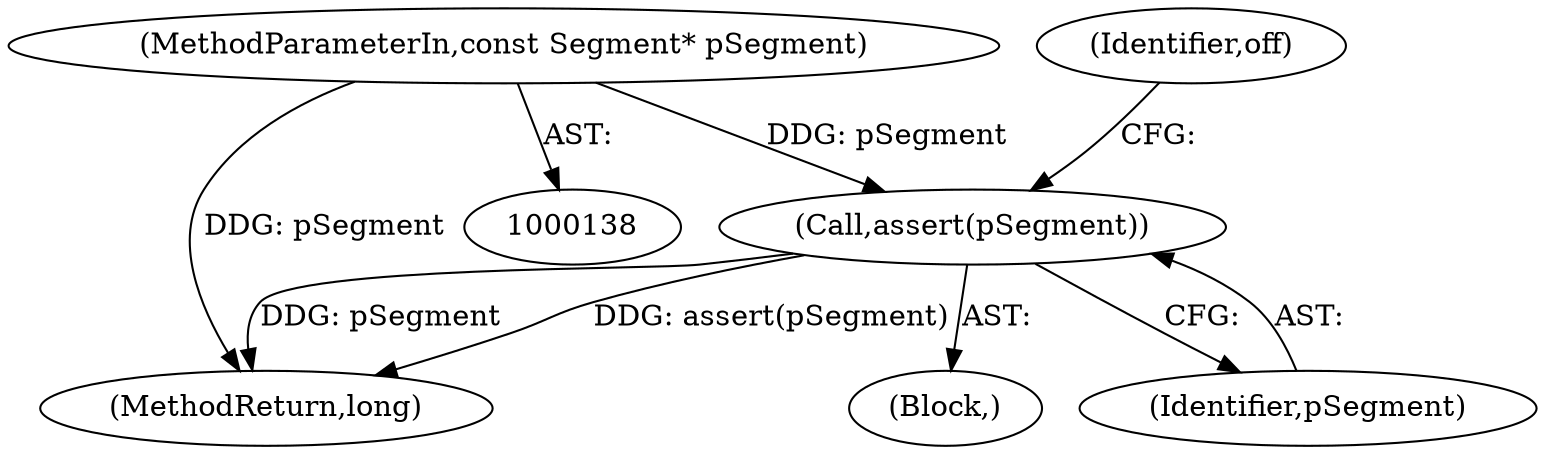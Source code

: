digraph "1_Android_04839626ed859623901ebd3a5fd483982186b59d_146@API" {
"1000144" [label="(Call,assert(pSegment))"];
"1000139" [label="(MethodParameterIn,const Segment* pSegment)"];
"1000144" [label="(Call,assert(pSegment))"];
"1000667" [label="(MethodReturn,long)"];
"1000148" [label="(Identifier,off)"];
"1000139" [label="(MethodParameterIn,const Segment* pSegment)"];
"1000143" [label="(Block,)"];
"1000145" [label="(Identifier,pSegment)"];
"1000144" -> "1000143"  [label="AST: "];
"1000144" -> "1000145"  [label="CFG: "];
"1000145" -> "1000144"  [label="AST: "];
"1000148" -> "1000144"  [label="CFG: "];
"1000144" -> "1000667"  [label="DDG: assert(pSegment)"];
"1000144" -> "1000667"  [label="DDG: pSegment"];
"1000139" -> "1000144"  [label="DDG: pSegment"];
"1000139" -> "1000138"  [label="AST: "];
"1000139" -> "1000667"  [label="DDG: pSegment"];
}

